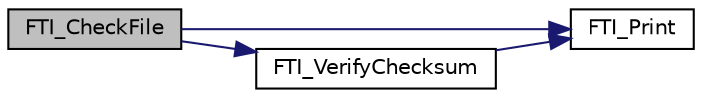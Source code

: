 digraph "FTI_CheckFile"
{
 // LATEX_PDF_SIZE
  edge [fontname="Helvetica",fontsize="10",labelfontname="Helvetica",labelfontsize="10"];
  node [fontname="Helvetica",fontsize="10",shape=record];
  rankdir="LR";
  Node1 [label="FTI_CheckFile",height=0.2,width=0.4,color="black", fillcolor="grey75", style="filled", fontcolor="black",tooltip="It checks if a file exist and that its size is 'correct'."];
  Node1 -> Node2 [color="midnightblue",fontsize="10",style="solid"];
  Node2 [label="FTI_Print",height=0.2,width=0.4,color="black", fillcolor="white", style="filled",URL="$api_8c.html#a691a9e560e92286bb5bc1b5cf2f7b199",tooltip="Prints FTI messages."];
  Node1 -> Node3 [color="midnightblue",fontsize="10",style="solid"];
  Node3 [label="FTI_VerifyChecksum",height=0.2,width=0.4,color="black", fillcolor="white", style="filled",URL="$tools_8c.html#a0abe7d90a75d724af67071b5a672785d",tooltip="It compares checksum of the checkpoint file."];
  Node3 -> Node2 [color="midnightblue",fontsize="10",style="solid"];
}
